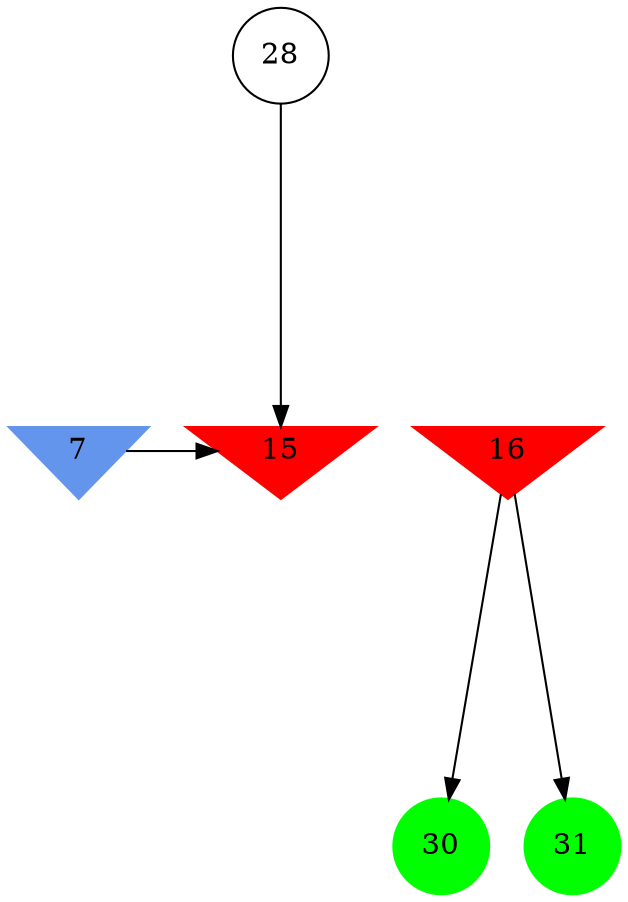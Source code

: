 digraph brain {
	ranksep=2.0;
	7 [shape=invtriangle,style=filled,color=cornflowerblue];
	15 [shape=invtriangle,style=filled,color=red];
	16 [shape=invtriangle,style=filled,color=red];
	28 [shape=circle,color=black];
	30 [shape=circle,style=filled,color=green];
	31 [shape=circle,style=filled,color=green];
	16	->	30;
	16	->	31;
	28	->	15;
	7	->	15;
	{ rank=same; 7; 15; 16; }
	{ rank=same; 28; }
	{ rank=same; 30; 31; }
}
